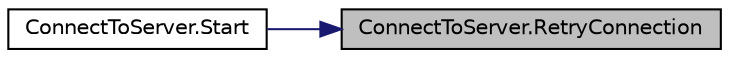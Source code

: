 digraph "ConnectToServer.RetryConnection"
{
 // INTERACTIVE_SVG=YES
 // LATEX_PDF_SIZE
  edge [fontname="Helvetica",fontsize="10",labelfontname="Helvetica",labelfontsize="10"];
  node [fontname="Helvetica",fontsize="10",shape=record];
  rankdir="RL";
  Node1 [label="ConnectToServer.RetryConnection",height=0.2,width=0.4,color="black", fillcolor="grey75", style="filled", fontcolor="black",tooltip=" "];
  Node1 -> Node2 [dir="back",color="midnightblue",fontsize="10",style="solid",fontname="Helvetica"];
  Node2 [label="ConnectToServer.Start",height=0.2,width=0.4,color="black", fillcolor="white", style="filled",URL="$class_connect_to_server.html#a586c4eaddbfb5ab8e5bfe771057651ea",tooltip=" "];
}
